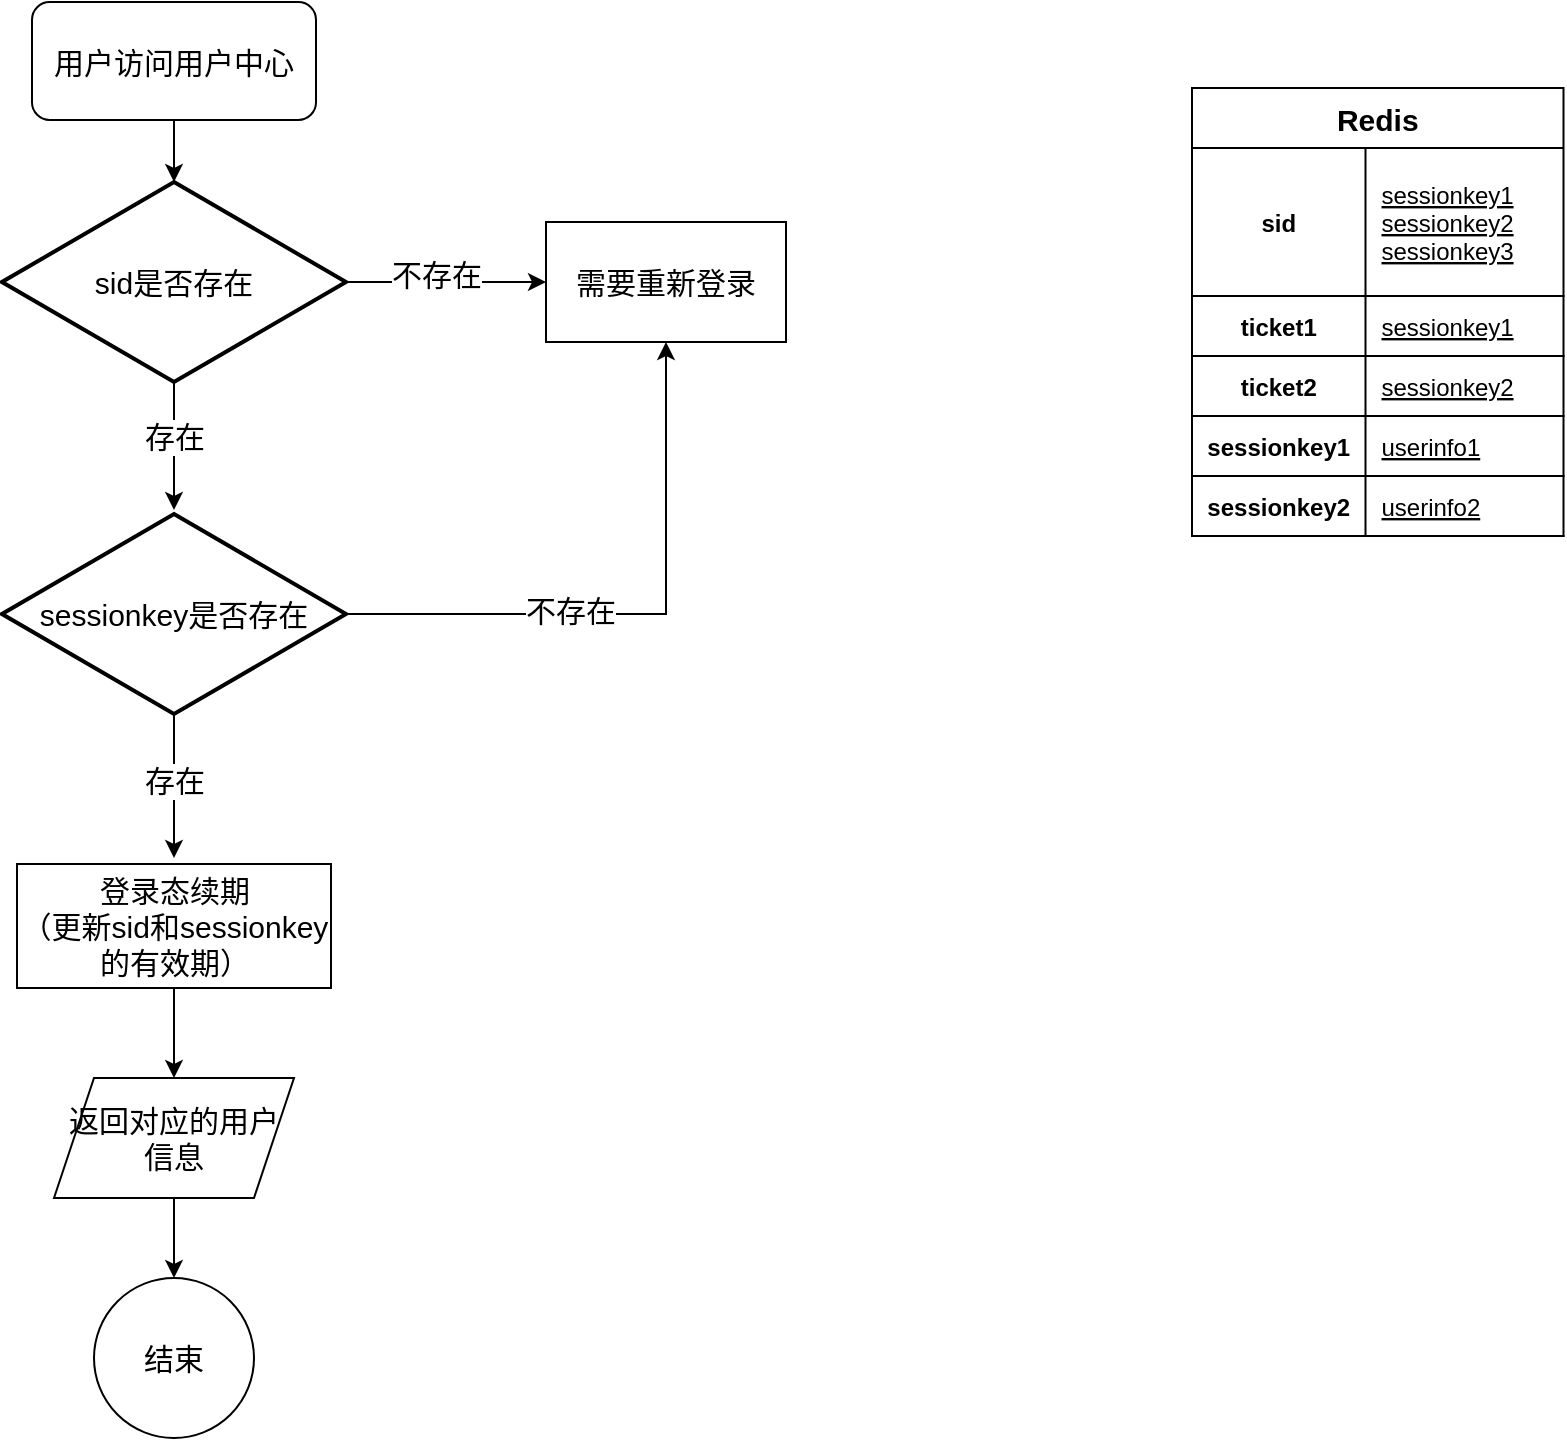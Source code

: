 <mxfile version="13.6.2" type="github"><diagram id="9yGuTlsZ8Y7SOnh658ti" name="第 1 页"><mxGraphModel dx="2466" dy="1041" grid="0" gridSize="10" guides="1" tooltips="1" connect="1" arrows="1" fold="1" page="0" pageScale="1" pageWidth="827" pageHeight="1169" background="none" math="0" shadow="0"><root><mxCell id="0"/><mxCell id="1" parent="0"/><mxCell id="ZbOzL5UVP1UhxB9MJF7F-156" value="" style="edgeStyle=orthogonalEdgeStyle;rounded=0;orthogonalLoop=1;jettySize=auto;html=1;fontSize=15;fontColor=#000000;" edge="1" parent="1" source="ZbOzL5UVP1UhxB9MJF7F-150" target="ZbOzL5UVP1UhxB9MJF7F-155"><mxGeometry relative="1" as="geometry"/></mxCell><mxCell id="ZbOzL5UVP1UhxB9MJF7F-157" value="不存在" style="edgeLabel;html=1;align=center;verticalAlign=middle;resizable=0;points=[];fontSize=15;fontColor=#000000;" vertex="1" connectable="0" parent="ZbOzL5UVP1UhxB9MJF7F-156"><mxGeometry x="-0.101" y="4" relative="1" as="geometry"><mxPoint as="offset"/></mxGeometry></mxCell><mxCell id="ZbOzL5UVP1UhxB9MJF7F-159" style="edgeStyle=orthogonalEdgeStyle;rounded=0;orthogonalLoop=1;jettySize=auto;html=1;exitX=0.5;exitY=1;exitDx=0;exitDy=0;exitPerimeter=0;entryX=0.5;entryY=0;entryDx=0;entryDy=0;fontSize=15;fontColor=#000000;" edge="1" parent="1" source="ZbOzL5UVP1UhxB9MJF7F-150"><mxGeometry relative="1" as="geometry"><mxPoint x="9" y="493" as="targetPoint"/></mxGeometry></mxCell><mxCell id="ZbOzL5UVP1UhxB9MJF7F-160" value="存在" style="edgeLabel;html=1;align=center;verticalAlign=middle;resizable=0;points=[];fontSize=15;fontColor=#000000;" vertex="1" connectable="0" parent="ZbOzL5UVP1UhxB9MJF7F-159"><mxGeometry x="-0.156" relative="1" as="geometry"><mxPoint as="offset"/></mxGeometry></mxCell><mxCell id="ZbOzL5UVP1UhxB9MJF7F-150" value="sid是否存在" style="strokeWidth=2;html=1;shape=mxgraph.flowchart.decision;whiteSpace=wrap;fontSize=15;fontColor=#000000;align=center;" vertex="1" parent="1"><mxGeometry x="-77" y="329" width="172" height="100" as="geometry"/></mxCell><mxCell id="ZbOzL5UVP1UhxB9MJF7F-153" style="edgeStyle=orthogonalEdgeStyle;rounded=0;orthogonalLoop=1;jettySize=auto;html=1;fontSize=15;fontColor=#000000;" edge="1" parent="1" source="ZbOzL5UVP1UhxB9MJF7F-152" target="ZbOzL5UVP1UhxB9MJF7F-150"><mxGeometry relative="1" as="geometry"/></mxCell><mxCell id="ZbOzL5UVP1UhxB9MJF7F-152" value="用户访问用户中心" style="rounded=1;whiteSpace=wrap;html=1;fontSize=15;fontColor=#000000;align=center;" vertex="1" parent="1"><mxGeometry x="-62" y="239" width="142" height="59" as="geometry"/></mxCell><mxCell id="ZbOzL5UVP1UhxB9MJF7F-155" value="需要重新登录" style="rounded=0;whiteSpace=wrap;html=1;fontSize=15;fontColor=#000000;align=center;" vertex="1" parent="1"><mxGeometry x="195" y="349" width="120" height="60" as="geometry"/></mxCell><mxCell id="ZbOzL5UVP1UhxB9MJF7F-165" style="edgeStyle=orthogonalEdgeStyle;rounded=0;orthogonalLoop=1;jettySize=auto;html=1;exitX=1;exitY=0.5;exitDx=0;exitDy=0;exitPerimeter=0;entryX=0.5;entryY=1;entryDx=0;entryDy=0;fontSize=15;fontColor=#000000;" edge="1" parent="1" source="ZbOzL5UVP1UhxB9MJF7F-163" target="ZbOzL5UVP1UhxB9MJF7F-155"><mxGeometry relative="1" as="geometry"/></mxCell><mxCell id="ZbOzL5UVP1UhxB9MJF7F-166" value="不存在" style="edgeLabel;html=1;align=center;verticalAlign=middle;resizable=0;points=[];fontSize=15;fontColor=#000000;" vertex="1" connectable="0" parent="ZbOzL5UVP1UhxB9MJF7F-165"><mxGeometry x="-0.243" y="2" relative="1" as="geometry"><mxPoint as="offset"/></mxGeometry></mxCell><mxCell id="ZbOzL5UVP1UhxB9MJF7F-167" style="edgeStyle=orthogonalEdgeStyle;rounded=0;orthogonalLoop=1;jettySize=auto;html=1;exitX=0.5;exitY=1;exitDx=0;exitDy=0;exitPerimeter=0;entryX=0.5;entryY=0;entryDx=0;entryDy=0;fontSize=15;fontColor=#000000;" edge="1" parent="1" source="ZbOzL5UVP1UhxB9MJF7F-163"><mxGeometry relative="1" as="geometry"><mxPoint x="9" y="667" as="targetPoint"/></mxGeometry></mxCell><mxCell id="ZbOzL5UVP1UhxB9MJF7F-168" value="存在" style="edgeLabel;html=1;align=center;verticalAlign=middle;resizable=0;points=[];fontSize=15;fontColor=#000000;" vertex="1" connectable="0" parent="ZbOzL5UVP1UhxB9MJF7F-167"><mxGeometry x="-0.25" y="-4" relative="1" as="geometry"><mxPoint x="4" y="6" as="offset"/></mxGeometry></mxCell><mxCell id="ZbOzL5UVP1UhxB9MJF7F-163" value="sessionkey是否存在" style="strokeWidth=2;html=1;shape=mxgraph.flowchart.decision;whiteSpace=wrap;fontSize=15;fontColor=#000000;align=center;" vertex="1" parent="1"><mxGeometry x="-77" y="495" width="172" height="100" as="geometry"/></mxCell><mxCell id="ZbOzL5UVP1UhxB9MJF7F-177" style="edgeStyle=orthogonalEdgeStyle;rounded=0;orthogonalLoop=1;jettySize=auto;html=1;exitX=0.5;exitY=1;exitDx=0;exitDy=0;entryX=0.5;entryY=0;entryDx=0;entryDy=0;fontSize=15;fontColor=#000000;" edge="1" parent="1" source="ZbOzL5UVP1UhxB9MJF7F-171" target="ZbOzL5UVP1UhxB9MJF7F-174"><mxGeometry relative="1" as="geometry"/></mxCell><mxCell id="ZbOzL5UVP1UhxB9MJF7F-171" value="返回对应的用户信息" style="shape=parallelogram;perimeter=parallelogramPerimeter;whiteSpace=wrap;html=1;fixedSize=1;fontSize=15;fontColor=#000000;align=center;" vertex="1" parent="1"><mxGeometry x="-51" y="777" width="120" height="60" as="geometry"/></mxCell><mxCell id="ZbOzL5UVP1UhxB9MJF7F-174" value="结束" style="ellipse;whiteSpace=wrap;html=1;aspect=fixed;fontSize=15;fontColor=#000000;align=center;" vertex="1" parent="1"><mxGeometry x="-31" y="877" width="80" height="80" as="geometry"/></mxCell><mxCell id="ZbOzL5UVP1UhxB9MJF7F-176" style="edgeStyle=orthogonalEdgeStyle;rounded=0;orthogonalLoop=1;jettySize=auto;html=1;exitX=0.5;exitY=1;exitDx=0;exitDy=0;entryX=0.5;entryY=0;entryDx=0;entryDy=0;fontSize=15;fontColor=#000000;" edge="1" parent="1" source="ZbOzL5UVP1UhxB9MJF7F-175" target="ZbOzL5UVP1UhxB9MJF7F-171"><mxGeometry relative="1" as="geometry"/></mxCell><mxCell id="ZbOzL5UVP1UhxB9MJF7F-175" value="登录态续期&lt;br&gt;（更新sid和sessionkey的有效期）" style="rounded=0;whiteSpace=wrap;html=1;fontSize=15;fontColor=#000000;align=center;" vertex="1" parent="1"><mxGeometry x="-69.5" y="670" width="157" height="62" as="geometry"/></mxCell><mxCell id="ZbOzL5UVP1UhxB9MJF7F-79" value="Redis" style="shape=table;startSize=30;container=1;collapsible=1;childLayout=tableLayout;fixedRows=1;rowLines=0;fontStyle=1;align=center;resizeLast=1;fontSize=15;" vertex="1" parent="1"><mxGeometry x="518" y="282" width="185.75" height="224" as="geometry"/></mxCell><mxCell id="ZbOzL5UVP1UhxB9MJF7F-80" value="" style="shape=partialRectangle;collapsible=0;dropTarget=0;pointerEvents=0;fillColor=none;top=0;left=0;bottom=1;right=0;points=[[0,0.5],[1,0.5]];portConstraint=eastwest;" vertex="1" parent="ZbOzL5UVP1UhxB9MJF7F-79"><mxGeometry y="30" width="185.75" height="74" as="geometry"/></mxCell><mxCell id="ZbOzL5UVP1UhxB9MJF7F-81" value="sid" style="shape=partialRectangle;connectable=0;fillColor=none;top=0;left=0;bottom=0;right=0;fontStyle=1;overflow=hidden;" vertex="1" parent="ZbOzL5UVP1UhxB9MJF7F-80"><mxGeometry width="86.75" height="74" as="geometry"/></mxCell><mxCell id="ZbOzL5UVP1UhxB9MJF7F-82" value="sessionkey1&#10;sessionkey2&#10;sessionkey3" style="shape=partialRectangle;connectable=0;fillColor=none;top=0;left=0;bottom=0;right=0;align=left;spacingLeft=6;fontStyle=4;overflow=hidden;verticalAlign=middle;" vertex="1" parent="ZbOzL5UVP1UhxB9MJF7F-80"><mxGeometry x="86.75" width="99" height="74" as="geometry"/></mxCell><mxCell id="ZbOzL5UVP1UhxB9MJF7F-132" value="" style="shape=partialRectangle;collapsible=0;dropTarget=0;pointerEvents=0;fillColor=none;top=0;left=0;bottom=1;right=0;points=[[0,0.5],[1,0.5]];portConstraint=eastwest;" vertex="1" parent="ZbOzL5UVP1UhxB9MJF7F-79"><mxGeometry y="104" width="185.75" height="30" as="geometry"/></mxCell><mxCell id="ZbOzL5UVP1UhxB9MJF7F-133" value="ticket1" style="shape=partialRectangle;connectable=0;fillColor=none;top=0;left=0;bottom=0;right=0;fontStyle=1;overflow=hidden;" vertex="1" parent="ZbOzL5UVP1UhxB9MJF7F-132"><mxGeometry width="86.75" height="30" as="geometry"/></mxCell><mxCell id="ZbOzL5UVP1UhxB9MJF7F-134" value="sessionkey1" style="shape=partialRectangle;connectable=0;fillColor=none;top=0;left=0;bottom=0;right=0;align=left;spacingLeft=6;fontStyle=4;overflow=hidden;verticalAlign=middle;" vertex="1" parent="ZbOzL5UVP1UhxB9MJF7F-132"><mxGeometry x="86.75" width="99" height="30" as="geometry"/></mxCell><mxCell id="ZbOzL5UVP1UhxB9MJF7F-135" value="" style="shape=partialRectangle;collapsible=0;dropTarget=0;pointerEvents=0;fillColor=none;top=0;left=0;bottom=1;right=0;points=[[0,0.5],[1,0.5]];portConstraint=eastwest;" vertex="1" parent="ZbOzL5UVP1UhxB9MJF7F-79"><mxGeometry y="134" width="185.75" height="30" as="geometry"/></mxCell><mxCell id="ZbOzL5UVP1UhxB9MJF7F-136" value="ticket2" style="shape=partialRectangle;connectable=0;fillColor=none;top=0;left=0;bottom=0;right=0;fontStyle=1;overflow=hidden;" vertex="1" parent="ZbOzL5UVP1UhxB9MJF7F-135"><mxGeometry width="86.75" height="30" as="geometry"/></mxCell><mxCell id="ZbOzL5UVP1UhxB9MJF7F-137" value="sessionkey2" style="shape=partialRectangle;connectable=0;fillColor=none;top=0;left=0;bottom=0;right=0;align=left;spacingLeft=6;fontStyle=4;overflow=hidden;verticalAlign=middle;" vertex="1" parent="ZbOzL5UVP1UhxB9MJF7F-135"><mxGeometry x="86.75" width="99" height="30" as="geometry"/></mxCell><mxCell id="ZbOzL5UVP1UhxB9MJF7F-144" value="" style="shape=partialRectangle;collapsible=0;dropTarget=0;pointerEvents=0;fillColor=none;top=0;left=0;bottom=1;right=0;points=[[0,0.5],[1,0.5]];portConstraint=eastwest;" vertex="1" parent="ZbOzL5UVP1UhxB9MJF7F-79"><mxGeometry y="164" width="185.75" height="30" as="geometry"/></mxCell><mxCell id="ZbOzL5UVP1UhxB9MJF7F-145" value="sessionkey1" style="shape=partialRectangle;connectable=0;fillColor=none;top=0;left=0;bottom=0;right=0;fontStyle=1;overflow=hidden;" vertex="1" parent="ZbOzL5UVP1UhxB9MJF7F-144"><mxGeometry width="86.75" height="30" as="geometry"/></mxCell><mxCell id="ZbOzL5UVP1UhxB9MJF7F-146" value="userinfo1" style="shape=partialRectangle;connectable=0;fillColor=none;top=0;left=0;bottom=0;right=0;align=left;spacingLeft=6;fontStyle=4;overflow=hidden;verticalAlign=middle;" vertex="1" parent="ZbOzL5UVP1UhxB9MJF7F-144"><mxGeometry x="86.75" width="99" height="30" as="geometry"/></mxCell><mxCell id="ZbOzL5UVP1UhxB9MJF7F-147" value="" style="shape=partialRectangle;collapsible=0;dropTarget=0;pointerEvents=0;fillColor=none;top=0;left=0;bottom=1;right=0;points=[[0,0.5],[1,0.5]];portConstraint=eastwest;" vertex="1" parent="ZbOzL5UVP1UhxB9MJF7F-79"><mxGeometry y="194" width="185.75" height="30" as="geometry"/></mxCell><mxCell id="ZbOzL5UVP1UhxB9MJF7F-148" value="sessionkey2" style="shape=partialRectangle;connectable=0;fillColor=none;top=0;left=0;bottom=0;right=0;fontStyle=1;overflow=hidden;" vertex="1" parent="ZbOzL5UVP1UhxB9MJF7F-147"><mxGeometry width="86.75" height="30" as="geometry"/></mxCell><mxCell id="ZbOzL5UVP1UhxB9MJF7F-149" value="userinfo2" style="shape=partialRectangle;connectable=0;fillColor=none;top=0;left=0;bottom=0;right=0;align=left;spacingLeft=6;fontStyle=4;overflow=hidden;verticalAlign=middle;" vertex="1" parent="ZbOzL5UVP1UhxB9MJF7F-147"><mxGeometry x="86.75" width="99" height="30" as="geometry"/></mxCell></root></mxGraphModel></diagram></mxfile>